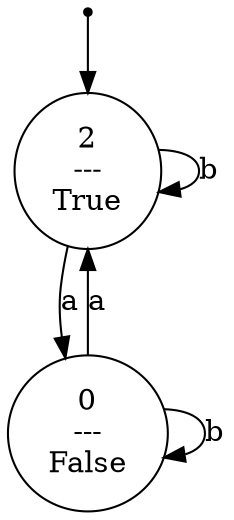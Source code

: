 digraph G {
0 [label="", shape=point];
0 -> 2;
1 [label="0\n---\nFalse"];
1 -> 2  [label=a];
1 -> 1  [label=b];
2 [label="2\n---\nTrue"];
2 -> 1  [label=a];
2 -> 2  [label=b];
}

